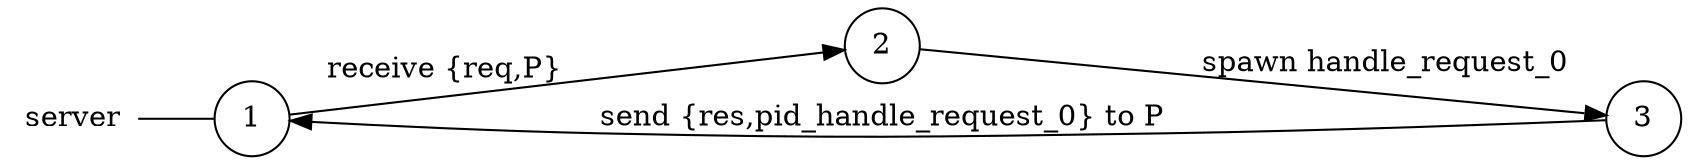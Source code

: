 digraph server {
	rankdir="LR";
	n_0 [label="server", shape="plaintext"];
	n_1 [id="1", shape=circle, label="1"];
	n_0 -> n_1 [arrowhead=none];
	n_2 [id="2", shape=circle, label="2"];
	n_3 [id="3", shape=circle, label="3"];

	n_3 -> n_1 [id="[$e|4]", label="send {res,pid_handle_request_0} to P"];
	n_2 -> n_3 [id="[$e|3]", label="spawn handle_request_0"];
	n_1 -> n_2 [id="[$e|2]", label="receive {req,P}"];
}
